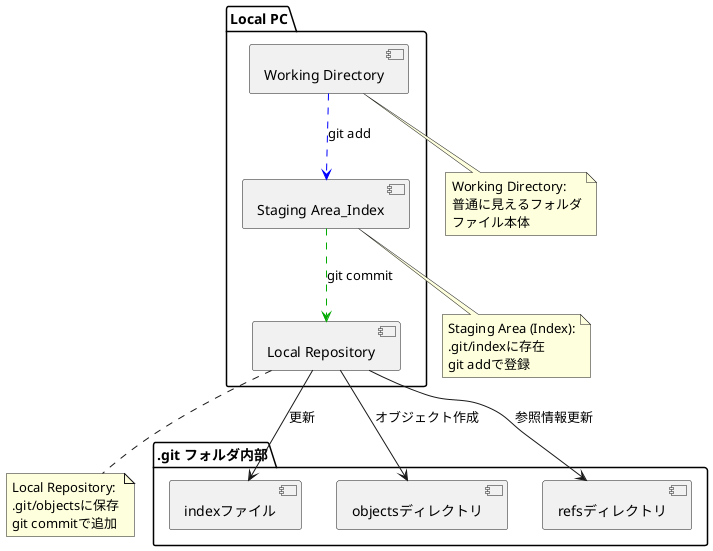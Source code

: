 @startuml
package "Local PC" {
  [Working Directory]
  [Staging Area_Index]
  [Local Repository]
}

package ".git フォルダ内部" {
  [indexファイル]
  [objectsディレクトリ]
  [refsディレクトリ]
}

[Working Directory] -[#0000FF,dashed]-> [Staging Area_Index] : git add
[Staging Area_Index] -[#00AA00,dashed]-> [Local Repository] : git commit
[Local Repository] --> [indexファイル] : 更新
[Local Repository] --> [objectsディレクトリ] : オブジェクト作成
[Local Repository] --> [refsディレクトリ] : 参照情報更新

' メモは separateにして、note as を使う
note as N1
Working Directory:
普通に見えるフォルダ
ファイル本体
end note

note as N2
Staging Area (Index):
.git/indexに存在
git addで登録
end note

note as N3
Local Repository:
.git/objectsに保存
git commitで追加
end note

[Working Directory] .. N1
[Staging Area_Index] .. N2
[Local Repository] .. N3
@enduml